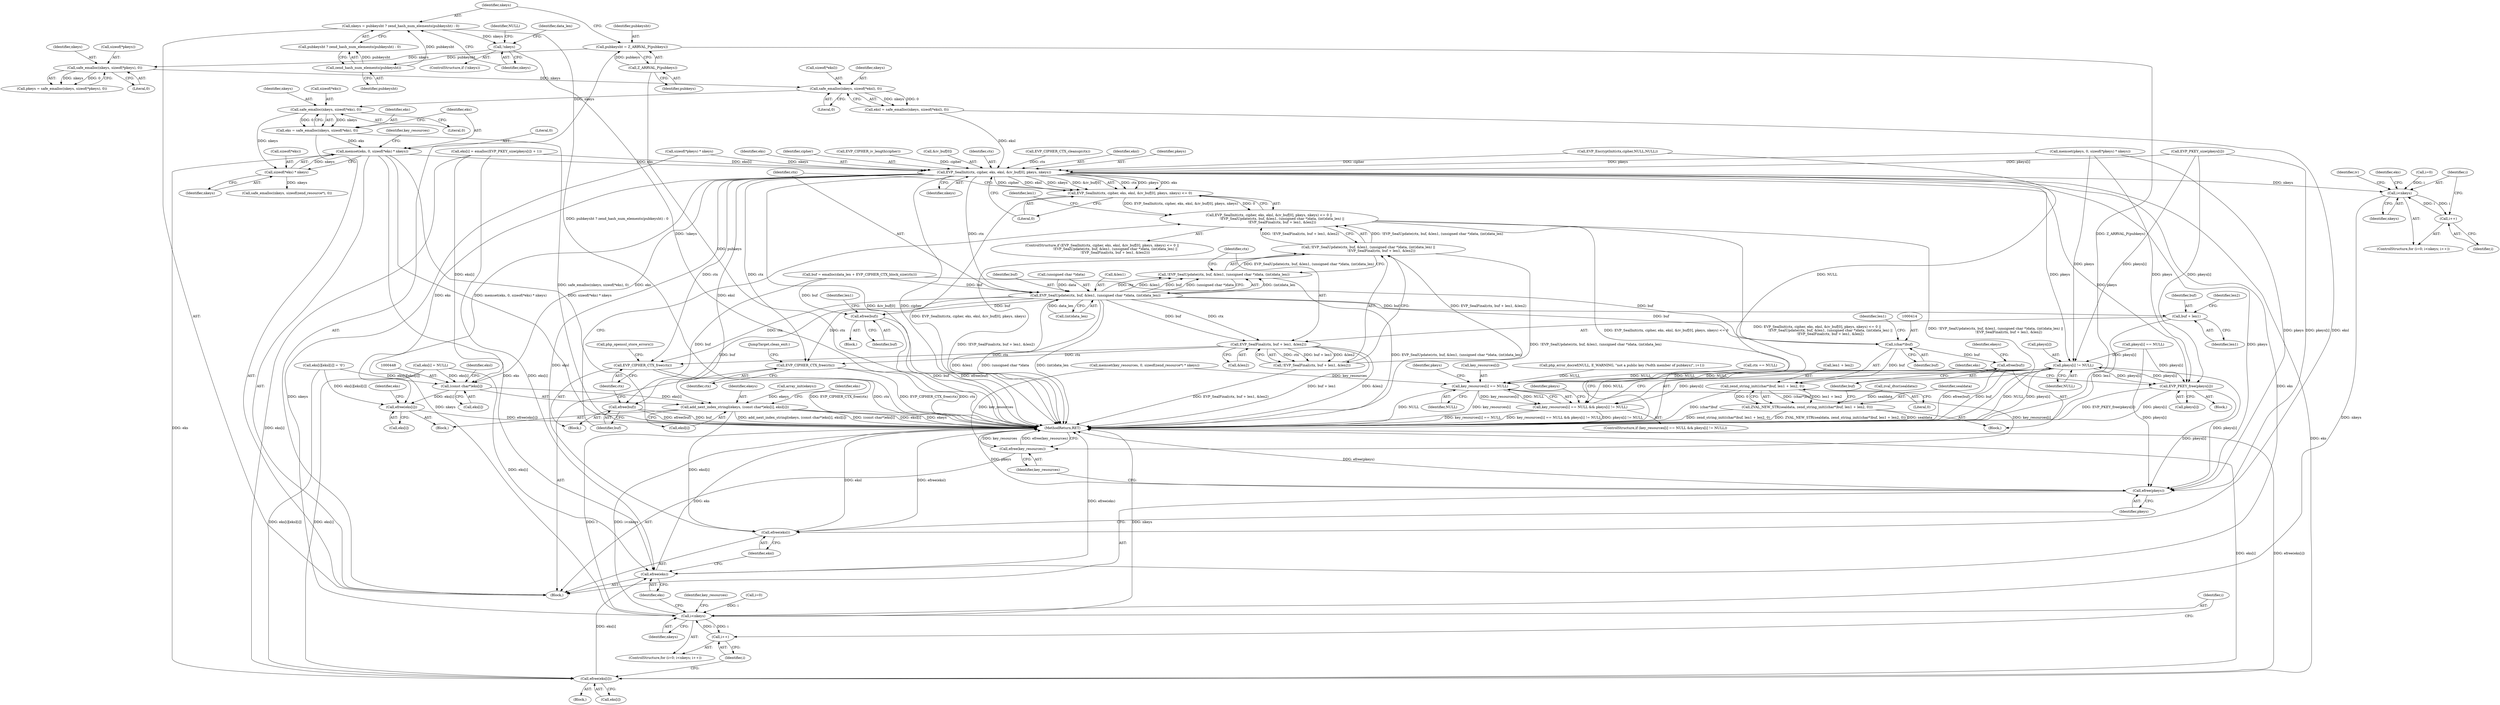digraph "0_php_91826a311dd37f4c4e5d605fa7af331e80ddd4c3@API" {
"1000250" [label="(Call,memset(eks, 0, sizeof(*eks) * nkeys))"];
"1000242" [label="(Call,eks = safe_emalloc(nkeys, sizeof(*eks), 0))"];
"1000244" [label="(Call,safe_emalloc(nkeys, sizeof(*eks), 0))"];
"1000236" [label="(Call,safe_emalloc(nkeys, sizeof(*eksl), 0))"];
"1000228" [label="(Call,safe_emalloc(nkeys, sizeof(*pkeys), 0))"];
"1000177" [label="(Call,!nkeys)"];
"1000169" [label="(Call,nkeys = pubkeysht ? zend_hash_num_elements(pubkeysht) : 0)"];
"1000173" [label="(Call,zend_hash_num_elements(pubkeysht))"];
"1000165" [label="(Call,pubkeysht = Z_ARRVAL_P(pubkeys))"];
"1000167" [label="(Call,Z_ARRVAL_P(pubkeys))"];
"1000253" [label="(Call,sizeof(*eks) * nkeys)"];
"1000360" [label="(Call,EVP_SealInit(ctx, cipher, eks, eksl, &iv_buf[0], pkeys, nkeys))"];
"1000359" [label="(Call,EVP_SealInit(ctx, cipher, eks, eksl, &iv_buf[0], pkeys, nkeys) <= 0)"];
"1000358" [label="(Call,EVP_SealInit(ctx, cipher, eks, eksl, &iv_buf[0], pkeys, nkeys) <= 0 ||\n                        !EVP_SealUpdate(ctx, buf, &len1, (unsigned char *)data, (int)data_len) ||\n                        !EVP_SealFinal(ctx, buf + len1, &len2))"];
"1000374" [label="(Call,EVP_SealUpdate(ctx, buf, &len1, (unsigned char *)data, (int)data_len))"];
"1000373" [label="(Call,!EVP_SealUpdate(ctx, buf, &len1, (unsigned char *)data, (int)data_len))"];
"1000372" [label="(Call,!EVP_SealUpdate(ctx, buf, &len1, (unsigned char *)data, (int)data_len) ||\n                        !EVP_SealFinal(ctx, buf + len1, &len2))"];
"1000386" [label="(Call,EVP_SealFinal(ctx, buf + len1, &len2))"];
"1000385" [label="(Call,!EVP_SealFinal(ctx, buf + len1, &len2))"];
"1000396" [label="(Call,EVP_CIPHER_CTX_free(ctx))"];
"1000490" [label="(Call,EVP_CIPHER_CTX_free(ctx))"];
"1000388" [label="(Call,buf + len1)"];
"1000394" [label="(Call,efree(buf))"];
"1000413" [label="(Call,(char*)buf)"];
"1000412" [label="(Call,zend_string_init((char*)buf, len1 + len2, 0))"];
"1000410" [label="(Call,ZVAL_NEW_STR(sealdata, zend_string_init((char*)buf, len1 + len2, 0)))"];
"1000420" [label="(Call,efree(buf))"];
"1000484" [label="(Call,efree(buf))"];
"1000430" [label="(Call,i<nkeys)"];
"1000433" [label="(Call,i++)"];
"1000497" [label="(Call,i<nkeys)"];
"1000500" [label="(Call,i++)"];
"1000447" [label="(Call,(const char*)eks[i])"];
"1000445" [label="(Call,add_next_index_stringl(ekeys, (const char*)eks[i], eksl[i]))"];
"1000531" [label="(Call,efree(eksl))"];
"1000455" [label="(Call,efree(eks[i]))"];
"1000510" [label="(Call,pkeys[i] != NULL)"];
"1000505" [label="(Call,key_resources[i] == NULL)"];
"1000504" [label="(Call,key_resources[i] == NULL && pkeys[i] != NULL)"];
"1000535" [label="(Call,efree(key_resources))"];
"1000516" [label="(Call,EVP_PKEY_free(pkeys[i]))"];
"1000533" [label="(Call,efree(pkeys))"];
"1000525" [label="(Call,efree(eks[i]))"];
"1000529" [label="(Call,efree(eks))"];
"1000246" [label="(Call,sizeof(*eks))"];
"1000465" [label="(Identifier,iv)"];
"1000524" [label="(Block,)"];
"1000412" [label="(Call,zend_string_init((char*)buf, len1 + len2, 0))"];
"1000517" [label="(Call,pkeys[i])"];
"1000415" [label="(Identifier,buf)"];
"1000257" [label="(Identifier,nkeys)"];
"1000439" [label="(Identifier,eks)"];
"1000358" [label="(Call,EVP_SealInit(ctx, cipher, eks, eksl, &iv_buf[0], pkeys, nkeys) <= 0 ||\n                        !EVP_SealUpdate(ctx, buf, &len1, (unsigned char *)data, (int)data_len) ||\n                        !EVP_SealFinal(ctx, buf + len1, &len2))"];
"1000252" [label="(Literal,0)"];
"1000369" [label="(Identifier,pkeys)"];
"1000375" [label="(Identifier,ctx)"];
"1000417" [label="(Identifier,len1)"];
"1000243" [label="(Identifier,eks)"];
"1000509" [label="(Identifier,NULL)"];
"1000389" [label="(Identifier,buf)"];
"1000492" [label="(JumpTarget,clean_exit:)"];
"1000360" [label="(Call,EVP_SealInit(ctx, cipher, eks, eksl, &iv_buf[0], pkeys, nkeys))"];
"1000363" [label="(Identifier,eks)"];
"1000392" [label="(Identifier,len2)"];
"1000498" [label="(Identifier,i)"];
"1000504" [label="(Call,key_resources[i] == NULL && pkeys[i] != NULL)"];
"1000245" [label="(Identifier,nkeys)"];
"1000534" [label="(Identifier,pkeys)"];
"1000455" [label="(Call,efree(eks[i]))"];
"1000511" [label="(Call,pkeys[i])"];
"1000170" [label="(Identifier,nkeys)"];
"1000397" [label="(Identifier,ctx)"];
"1000390" [label="(Identifier,len1)"];
"1000501" [label="(Identifier,i)"];
"1000461" [label="(Identifier,eks)"];
"1000529" [label="(Call,efree(eks))"];
"1000446" [label="(Identifier,ekeys)"];
"1000377" [label="(Call,&len1)"];
"1000483" [label="(Block,)"];
"1000493" [label="(ControlStructure,for (i=0; i<nkeys; i++))"];
"1000503" [label="(ControlStructure,if (key_resources[i] == NULL && pkeys[i] != NULL))"];
"1000176" [label="(ControlStructure,if (!nkeys))"];
"1000167" [label="(Call,Z_ARRVAL_P(pubkeys))"];
"1000535" [label="(Call,efree(key_resources))"];
"1000485" [label="(Identifier,buf)"];
"1000396" [label="(Call,EVP_CIPHER_CTX_free(ctx))"];
"1000424" [label="(Call,array_init(ekeys))"];
"1000506" [label="(Call,key_resources[i])"];
"1000404" [label="(Identifier,len1)"];
"1000373" [label="(Call,!EVP_SealUpdate(ctx, buf, &len1, (unsigned char *)data, (int)data_len))"];
"1000359" [label="(Call,EVP_SealInit(ctx, cipher, eks, eksl, &iv_buf[0], pkeys, nkeys) <= 0)"];
"1000382" [label="(Call,(int)data_len)"];
"1000362" [label="(Identifier,cipher)"];
"1000484" [label="(Call,efree(buf))"];
"1000532" [label="(Identifier,eksl)"];
"1000260" [label="(Call,safe_emalloc(nkeys, sizeof(zend_resource*), 0))"];
"1000395" [label="(Identifier,buf)"];
"1000244" [label="(Call,safe_emalloc(nkeys, sizeof(*eks), 0))"];
"1000530" [label="(Identifier,eks)"];
"1000305" [label="(Call,php_error_docref(NULL, E_WARNING, \"not a public key (%dth member of pubkeys)\", i+1))"];
"1000251" [label="(Identifier,eks)"];
"1000237" [label="(Identifier,nkeys)"];
"1000499" [label="(Identifier,nkeys)"];
"1000166" [label="(Identifier,pubkeysht)"];
"1000447" [label="(Call,(const char*)eks[i])"];
"1000522" [label="(Identifier,eks)"];
"1000387" [label="(Identifier,ctx)"];
"1000488" [label="(Identifier,len1)"];
"1000230" [label="(Call,sizeof(*pkeys))"];
"1000177" [label="(Call,!nkeys)"];
"1000537" [label="(MethodReturn,RET)"];
"1000434" [label="(Identifier,i)"];
"1000433" [label="(Call,i++)"];
"1000388" [label="(Call,buf + len1)"];
"1000249" [label="(Literal,0)"];
"1000453" [label="(Identifier,eksl)"];
"1000435" [label="(Block,)"];
"1000371" [label="(Literal,0)"];
"1000320" [label="(Call,EVP_PKEY_size(pkeys[i]))"];
"1000181" [label="(Identifier,NULL)"];
"1000299" [label="(Call,pkeys[i] == NULL)"];
"1000432" [label="(Identifier,nkeys)"];
"1000497" [label="(Call,i<nkeys)"];
"1000226" [label="(Call,pkeys = safe_emalloc(nkeys, sizeof(*pkeys), 0))"];
"1000490" [label="(Call,EVP_CIPHER_CTX_free(ctx))"];
"1000236" [label="(Call,safe_emalloc(nkeys, sizeof(*eksl), 0))"];
"1000385" [label="(Call,!EVP_SealFinal(ctx, buf + len1, &len2))"];
"1000391" [label="(Call,&len2)"];
"1000421" [label="(Identifier,buf)"];
"1000510" [label="(Call,pkeys[i] != NULL)"];
"1000423" [label="(Identifier,ekeys)"];
"1000408" [label="(Call,zval_dtor(sealdata))"];
"1000507" [label="(Identifier,key_resources)"];
"1000174" [label="(Identifier,pubkeysht)"];
"1000372" [label="(Call,!EVP_SealUpdate(ctx, buf, &len1, (unsigned char *)data, (int)data_len) ||\n                        !EVP_SealFinal(ctx, buf + len1, &len2))"];
"1000173" [label="(Call,zend_hash_num_elements(pubkeysht))"];
"1000386" [label="(Call,EVP_SealFinal(ctx, buf + len1, &len2))"];
"1000105" [label="(Block,)"];
"1000505" [label="(Call,key_resources[i] == NULL)"];
"1000427" [label="(Call,i=0)"];
"1000374" [label="(Call,EVP_SealUpdate(ctx, buf, &len1, (unsigned char *)data, (int)data_len))"];
"1000459" [label="(Call,eks[i] = NULL)"];
"1000250" [label="(Call,memset(eks, 0, sizeof(*eks) * nkeys))"];
"1000229" [label="(Identifier,nkeys)"];
"1000410" [label="(Call,ZVAL_NEW_STR(sealdata, zend_string_init((char*)buf, len1 + len2, 0)))"];
"1000398" [label="(Call,php_openssl_store_errors())"];
"1000165" [label="(Call,pubkeysht = Z_ARRVAL_P(pubkeys))"];
"1000357" [label="(ControlStructure,if (EVP_SealInit(ctx, cipher, eks, eksl, &iv_buf[0], pkeys, nkeys) <= 0 ||\n                        !EVP_SealUpdate(ctx, buf, &len1, (unsigned char *)data, (int)data_len) ||\n                        !EVP_SealFinal(ctx, buf + len1, &len2)))"];
"1000456" [label="(Call,eks[i])"];
"1000254" [label="(Call,sizeof(*eks))"];
"1000234" [label="(Call,eksl = safe_emalloc(nkeys, sizeof(*eksl), 0))"];
"1000533" [label="(Call,efree(pkeys))"];
"1000431" [label="(Identifier,i)"];
"1000333" [label="(Call,ctx == NULL)"];
"1000394" [label="(Call,efree(buf))"];
"1000211" [label="(Call,EVP_CIPHER_iv_length(cipher))"];
"1000426" [label="(ControlStructure,for (i=0; i<nkeys; i++))"];
"1000514" [label="(Identifier,NULL)"];
"1000259" [label="(Identifier,key_resources)"];
"1000238" [label="(Call,sizeof(*eksl))"];
"1000419" [label="(Literal,0)"];
"1000376" [label="(Identifier,buf)"];
"1000430" [label="(Call,i<nkeys)"];
"1000365" [label="(Call,&iv_buf[0])"];
"1000494" [label="(Call,i=0)"];
"1000275" [label="(Call,sizeof(*pkeys) * nkeys)"];
"1000169" [label="(Call,nkeys = pubkeysht ? zend_hash_num_elements(pubkeysht) : 0)"];
"1000526" [label="(Call,eks[i])"];
"1000186" [label="(Identifier,data_len)"];
"1000515" [label="(Block,)"];
"1000178" [label="(Identifier,nkeys)"];
"1000348" [label="(Call,buf = emalloc(data_len + EVP_CIPHER_CTX_block_size(ctx)))"];
"1000457" [label="(Identifier,eks)"];
"1000449" [label="(Call,eks[i])"];
"1000233" [label="(Literal,0)"];
"1000361" [label="(Identifier,ctx)"];
"1000355" [label="(Call,EVP_CIPHER_CTX_cleanup(ctx))"];
"1000536" [label="(Identifier,key_resources)"];
"1000512" [label="(Identifier,pkeys)"];
"1000314" [label="(Call,eks[i] = emalloc(EVP_PKEY_size(pkeys[i]) + 1))"];
"1000411" [label="(Identifier,sealdata)"];
"1000416" [label="(Call,len1 + len2)"];
"1000379" [label="(Call,(unsigned char *)data)"];
"1000491" [label="(Identifier,ctx)"];
"1000242" [label="(Call,eks = safe_emalloc(nkeys, sizeof(*eks), 0))"];
"1000531" [label="(Call,efree(eksl))"];
"1000265" [label="(Call,memset(key_resources, 0, sizeof(zend_resource*) * nkeys))"];
"1000241" [label="(Literal,0)"];
"1000337" [label="(Call,EVP_EncryptInit(ctx,cipher,NULL,NULL))"];
"1000228" [label="(Call,safe_emalloc(nkeys, sizeof(*pkeys), 0))"];
"1000364" [label="(Identifier,eksl)"];
"1000407" [label="(Block,)"];
"1000253" [label="(Call,sizeof(*eks) * nkeys)"];
"1000413" [label="(Call,(char*)buf)"];
"1000500" [label="(Call,i++)"];
"1000168" [label="(Identifier,pubkeys)"];
"1000525" [label="(Call,efree(eks[i]))"];
"1000516" [label="(Call,EVP_PKEY_free(pkeys[i]))"];
"1000518" [label="(Identifier,pkeys)"];
"1000272" [label="(Call,memset(pkeys, 0, sizeof(*pkeys) * nkeys))"];
"1000445" [label="(Call,add_next_index_stringl(ekeys, (const char*)eks[i], eksl[i]))"];
"1000393" [label="(Block,)"];
"1000452" [label="(Call,eksl[i])"];
"1000420" [label="(Call,efree(buf))"];
"1000171" [label="(Call,pubkeysht ? zend_hash_num_elements(pubkeysht) : 0)"];
"1000436" [label="(Call,eks[i][eksl[i]] = '\0')"];
"1000370" [label="(Identifier,nkeys)"];
"1000250" -> "1000105"  [label="AST: "];
"1000250" -> "1000253"  [label="CFG: "];
"1000251" -> "1000250"  [label="AST: "];
"1000252" -> "1000250"  [label="AST: "];
"1000253" -> "1000250"  [label="AST: "];
"1000259" -> "1000250"  [label="CFG: "];
"1000250" -> "1000537"  [label="DDG: sizeof(*eks) * nkeys"];
"1000250" -> "1000537"  [label="DDG: memset(eks, 0, sizeof(*eks) * nkeys)"];
"1000242" -> "1000250"  [label="DDG: eks"];
"1000253" -> "1000250"  [label="DDG: nkeys"];
"1000250" -> "1000360"  [label="DDG: eks"];
"1000250" -> "1000525"  [label="DDG: eks"];
"1000250" -> "1000529"  [label="DDG: eks"];
"1000242" -> "1000105"  [label="AST: "];
"1000242" -> "1000244"  [label="CFG: "];
"1000243" -> "1000242"  [label="AST: "];
"1000244" -> "1000242"  [label="AST: "];
"1000251" -> "1000242"  [label="CFG: "];
"1000242" -> "1000537"  [label="DDG: safe_emalloc(nkeys, sizeof(*eks), 0)"];
"1000244" -> "1000242"  [label="DDG: nkeys"];
"1000244" -> "1000242"  [label="DDG: 0"];
"1000244" -> "1000249"  [label="CFG: "];
"1000245" -> "1000244"  [label="AST: "];
"1000246" -> "1000244"  [label="AST: "];
"1000249" -> "1000244"  [label="AST: "];
"1000236" -> "1000244"  [label="DDG: nkeys"];
"1000244" -> "1000253"  [label="DDG: nkeys"];
"1000236" -> "1000234"  [label="AST: "];
"1000236" -> "1000241"  [label="CFG: "];
"1000237" -> "1000236"  [label="AST: "];
"1000238" -> "1000236"  [label="AST: "];
"1000241" -> "1000236"  [label="AST: "];
"1000234" -> "1000236"  [label="CFG: "];
"1000236" -> "1000234"  [label="DDG: nkeys"];
"1000236" -> "1000234"  [label="DDG: 0"];
"1000228" -> "1000236"  [label="DDG: nkeys"];
"1000228" -> "1000226"  [label="AST: "];
"1000228" -> "1000233"  [label="CFG: "];
"1000229" -> "1000228"  [label="AST: "];
"1000230" -> "1000228"  [label="AST: "];
"1000233" -> "1000228"  [label="AST: "];
"1000226" -> "1000228"  [label="CFG: "];
"1000228" -> "1000226"  [label="DDG: nkeys"];
"1000228" -> "1000226"  [label="DDG: 0"];
"1000177" -> "1000228"  [label="DDG: nkeys"];
"1000177" -> "1000176"  [label="AST: "];
"1000177" -> "1000178"  [label="CFG: "];
"1000178" -> "1000177"  [label="AST: "];
"1000181" -> "1000177"  [label="CFG: "];
"1000186" -> "1000177"  [label="CFG: "];
"1000177" -> "1000537"  [label="DDG: !nkeys"];
"1000169" -> "1000177"  [label="DDG: nkeys"];
"1000169" -> "1000105"  [label="AST: "];
"1000169" -> "1000171"  [label="CFG: "];
"1000170" -> "1000169"  [label="AST: "];
"1000171" -> "1000169"  [label="AST: "];
"1000178" -> "1000169"  [label="CFG: "];
"1000169" -> "1000537"  [label="DDG: pubkeysht ? zend_hash_num_elements(pubkeysht) : 0"];
"1000173" -> "1000169"  [label="DDG: pubkeysht"];
"1000173" -> "1000171"  [label="AST: "];
"1000173" -> "1000174"  [label="CFG: "];
"1000174" -> "1000173"  [label="AST: "];
"1000171" -> "1000173"  [label="CFG: "];
"1000173" -> "1000171"  [label="DDG: pubkeysht"];
"1000165" -> "1000173"  [label="DDG: pubkeysht"];
"1000165" -> "1000105"  [label="AST: "];
"1000165" -> "1000167"  [label="CFG: "];
"1000166" -> "1000165"  [label="AST: "];
"1000167" -> "1000165"  [label="AST: "];
"1000170" -> "1000165"  [label="CFG: "];
"1000165" -> "1000537"  [label="DDG: Z_ARRVAL_P(pubkeys)"];
"1000167" -> "1000165"  [label="DDG: pubkeys"];
"1000167" -> "1000168"  [label="CFG: "];
"1000168" -> "1000167"  [label="AST: "];
"1000167" -> "1000537"  [label="DDG: pubkeys"];
"1000253" -> "1000257"  [label="CFG: "];
"1000254" -> "1000253"  [label="AST: "];
"1000257" -> "1000253"  [label="AST: "];
"1000253" -> "1000260"  [label="DDG: nkeys"];
"1000360" -> "1000359"  [label="AST: "];
"1000360" -> "1000370"  [label="CFG: "];
"1000361" -> "1000360"  [label="AST: "];
"1000362" -> "1000360"  [label="AST: "];
"1000363" -> "1000360"  [label="AST: "];
"1000364" -> "1000360"  [label="AST: "];
"1000365" -> "1000360"  [label="AST: "];
"1000369" -> "1000360"  [label="AST: "];
"1000370" -> "1000360"  [label="AST: "];
"1000371" -> "1000360"  [label="CFG: "];
"1000360" -> "1000537"  [label="DDG: &iv_buf[0]"];
"1000360" -> "1000537"  [label="DDG: cipher"];
"1000360" -> "1000359"  [label="DDG: ctx"];
"1000360" -> "1000359"  [label="DDG: pkeys"];
"1000360" -> "1000359"  [label="DDG: eks"];
"1000360" -> "1000359"  [label="DDG: cipher"];
"1000360" -> "1000359"  [label="DDG: eksl"];
"1000360" -> "1000359"  [label="DDG: nkeys"];
"1000360" -> "1000359"  [label="DDG: &iv_buf[0]"];
"1000355" -> "1000360"  [label="DDG: ctx"];
"1000337" -> "1000360"  [label="DDG: cipher"];
"1000211" -> "1000360"  [label="DDG: cipher"];
"1000314" -> "1000360"  [label="DDG: eks[i]"];
"1000234" -> "1000360"  [label="DDG: eksl"];
"1000272" -> "1000360"  [label="DDG: pkeys"];
"1000320" -> "1000360"  [label="DDG: pkeys[i]"];
"1000275" -> "1000360"  [label="DDG: nkeys"];
"1000360" -> "1000374"  [label="DDG: ctx"];
"1000360" -> "1000396"  [label="DDG: ctx"];
"1000360" -> "1000430"  [label="DDG: nkeys"];
"1000360" -> "1000447"  [label="DDG: eks"];
"1000360" -> "1000445"  [label="DDG: eksl"];
"1000360" -> "1000455"  [label="DDG: eks"];
"1000360" -> "1000490"  [label="DDG: ctx"];
"1000360" -> "1000497"  [label="DDG: nkeys"];
"1000360" -> "1000510"  [label="DDG: pkeys"];
"1000360" -> "1000516"  [label="DDG: pkeys"];
"1000360" -> "1000525"  [label="DDG: eks"];
"1000360" -> "1000529"  [label="DDG: eks"];
"1000360" -> "1000531"  [label="DDG: eksl"];
"1000360" -> "1000533"  [label="DDG: pkeys"];
"1000359" -> "1000358"  [label="AST: "];
"1000359" -> "1000371"  [label="CFG: "];
"1000371" -> "1000359"  [label="AST: "];
"1000375" -> "1000359"  [label="CFG: "];
"1000358" -> "1000359"  [label="CFG: "];
"1000359" -> "1000537"  [label="DDG: EVP_SealInit(ctx, cipher, eks, eksl, &iv_buf[0], pkeys, nkeys)"];
"1000359" -> "1000358"  [label="DDG: EVP_SealInit(ctx, cipher, eks, eksl, &iv_buf[0], pkeys, nkeys)"];
"1000359" -> "1000358"  [label="DDG: 0"];
"1000358" -> "1000357"  [label="AST: "];
"1000358" -> "1000372"  [label="CFG: "];
"1000372" -> "1000358"  [label="AST: "];
"1000395" -> "1000358"  [label="CFG: "];
"1000404" -> "1000358"  [label="CFG: "];
"1000358" -> "1000537"  [label="DDG: EVP_SealInit(ctx, cipher, eks, eksl, &iv_buf[0], pkeys, nkeys) <= 0 ||\n                        !EVP_SealUpdate(ctx, buf, &len1, (unsigned char *)data, (int)data_len) ||\n                        !EVP_SealFinal(ctx, buf + len1, &len2)"];
"1000358" -> "1000537"  [label="DDG: !EVP_SealUpdate(ctx, buf, &len1, (unsigned char *)data, (int)data_len) ||\n                        !EVP_SealFinal(ctx, buf + len1, &len2)"];
"1000358" -> "1000537"  [label="DDG: EVP_SealInit(ctx, cipher, eks, eksl, &iv_buf[0], pkeys, nkeys) <= 0"];
"1000372" -> "1000358"  [label="DDG: !EVP_SealUpdate(ctx, buf, &len1, (unsigned char *)data, (int)data_len)"];
"1000372" -> "1000358"  [label="DDG: !EVP_SealFinal(ctx, buf + len1, &len2)"];
"1000374" -> "1000373"  [label="AST: "];
"1000374" -> "1000382"  [label="CFG: "];
"1000375" -> "1000374"  [label="AST: "];
"1000376" -> "1000374"  [label="AST: "];
"1000377" -> "1000374"  [label="AST: "];
"1000379" -> "1000374"  [label="AST: "];
"1000382" -> "1000374"  [label="AST: "];
"1000373" -> "1000374"  [label="CFG: "];
"1000374" -> "1000537"  [label="DDG: &len1"];
"1000374" -> "1000537"  [label="DDG: (unsigned char *)data"];
"1000374" -> "1000537"  [label="DDG: (int)data_len"];
"1000374" -> "1000373"  [label="DDG: (int)data_len"];
"1000374" -> "1000373"  [label="DDG: ctx"];
"1000374" -> "1000373"  [label="DDG: &len1"];
"1000374" -> "1000373"  [label="DDG: buf"];
"1000374" -> "1000373"  [label="DDG: (unsigned char *)data"];
"1000348" -> "1000374"  [label="DDG: buf"];
"1000379" -> "1000374"  [label="DDG: data"];
"1000382" -> "1000374"  [label="DDG: data_len"];
"1000374" -> "1000386"  [label="DDG: ctx"];
"1000374" -> "1000386"  [label="DDG: buf"];
"1000374" -> "1000388"  [label="DDG: buf"];
"1000374" -> "1000394"  [label="DDG: buf"];
"1000374" -> "1000396"  [label="DDG: ctx"];
"1000374" -> "1000413"  [label="DDG: buf"];
"1000374" -> "1000484"  [label="DDG: buf"];
"1000374" -> "1000490"  [label="DDG: ctx"];
"1000373" -> "1000372"  [label="AST: "];
"1000387" -> "1000373"  [label="CFG: "];
"1000372" -> "1000373"  [label="CFG: "];
"1000373" -> "1000537"  [label="DDG: EVP_SealUpdate(ctx, buf, &len1, (unsigned char *)data, (int)data_len)"];
"1000373" -> "1000372"  [label="DDG: EVP_SealUpdate(ctx, buf, &len1, (unsigned char *)data, (int)data_len)"];
"1000372" -> "1000385"  [label="CFG: "];
"1000385" -> "1000372"  [label="AST: "];
"1000372" -> "1000537"  [label="DDG: !EVP_SealUpdate(ctx, buf, &len1, (unsigned char *)data, (int)data_len)"];
"1000372" -> "1000537"  [label="DDG: !EVP_SealFinal(ctx, buf + len1, &len2)"];
"1000385" -> "1000372"  [label="DDG: EVP_SealFinal(ctx, buf + len1, &len2)"];
"1000386" -> "1000385"  [label="AST: "];
"1000386" -> "1000391"  [label="CFG: "];
"1000387" -> "1000386"  [label="AST: "];
"1000388" -> "1000386"  [label="AST: "];
"1000391" -> "1000386"  [label="AST: "];
"1000385" -> "1000386"  [label="CFG: "];
"1000386" -> "1000537"  [label="DDG: buf + len1"];
"1000386" -> "1000537"  [label="DDG: &len2"];
"1000386" -> "1000385"  [label="DDG: ctx"];
"1000386" -> "1000385"  [label="DDG: buf + len1"];
"1000386" -> "1000385"  [label="DDG: &len2"];
"1000386" -> "1000396"  [label="DDG: ctx"];
"1000386" -> "1000490"  [label="DDG: ctx"];
"1000385" -> "1000537"  [label="DDG: EVP_SealFinal(ctx, buf + len1, &len2)"];
"1000396" -> "1000393"  [label="AST: "];
"1000396" -> "1000397"  [label="CFG: "];
"1000397" -> "1000396"  [label="AST: "];
"1000398" -> "1000396"  [label="CFG: "];
"1000396" -> "1000537"  [label="DDG: EVP_CIPHER_CTX_free(ctx)"];
"1000396" -> "1000537"  [label="DDG: ctx"];
"1000490" -> "1000105"  [label="AST: "];
"1000490" -> "1000491"  [label="CFG: "];
"1000491" -> "1000490"  [label="AST: "];
"1000492" -> "1000490"  [label="CFG: "];
"1000490" -> "1000537"  [label="DDG: ctx"];
"1000490" -> "1000537"  [label="DDG: EVP_CIPHER_CTX_free(ctx)"];
"1000388" -> "1000390"  [label="CFG: "];
"1000389" -> "1000388"  [label="AST: "];
"1000390" -> "1000388"  [label="AST: "];
"1000392" -> "1000388"  [label="CFG: "];
"1000388" -> "1000537"  [label="DDG: len1"];
"1000394" -> "1000393"  [label="AST: "];
"1000394" -> "1000395"  [label="CFG: "];
"1000395" -> "1000394"  [label="AST: "];
"1000397" -> "1000394"  [label="CFG: "];
"1000394" -> "1000537"  [label="DDG: efree(buf)"];
"1000394" -> "1000537"  [label="DDG: buf"];
"1000348" -> "1000394"  [label="DDG: buf"];
"1000413" -> "1000412"  [label="AST: "];
"1000413" -> "1000415"  [label="CFG: "];
"1000414" -> "1000413"  [label="AST: "];
"1000415" -> "1000413"  [label="AST: "];
"1000417" -> "1000413"  [label="CFG: "];
"1000413" -> "1000412"  [label="DDG: buf"];
"1000348" -> "1000413"  [label="DDG: buf"];
"1000413" -> "1000420"  [label="DDG: buf"];
"1000412" -> "1000410"  [label="AST: "];
"1000412" -> "1000419"  [label="CFG: "];
"1000416" -> "1000412"  [label="AST: "];
"1000419" -> "1000412"  [label="AST: "];
"1000410" -> "1000412"  [label="CFG: "];
"1000412" -> "1000537"  [label="DDG: (char*)buf"];
"1000412" -> "1000410"  [label="DDG: (char*)buf"];
"1000412" -> "1000410"  [label="DDG: len1 + len2"];
"1000412" -> "1000410"  [label="DDG: 0"];
"1000410" -> "1000407"  [label="AST: "];
"1000411" -> "1000410"  [label="AST: "];
"1000421" -> "1000410"  [label="CFG: "];
"1000410" -> "1000537"  [label="DDG: sealdata"];
"1000410" -> "1000537"  [label="DDG: zend_string_init((char*)buf, len1 + len2, 0)"];
"1000410" -> "1000537"  [label="DDG: ZVAL_NEW_STR(sealdata, zend_string_init((char*)buf, len1 + len2, 0))"];
"1000408" -> "1000410"  [label="DDG: sealdata"];
"1000420" -> "1000407"  [label="AST: "];
"1000420" -> "1000421"  [label="CFG: "];
"1000421" -> "1000420"  [label="AST: "];
"1000423" -> "1000420"  [label="CFG: "];
"1000420" -> "1000537"  [label="DDG: efree(buf)"];
"1000420" -> "1000537"  [label="DDG: buf"];
"1000484" -> "1000483"  [label="AST: "];
"1000484" -> "1000485"  [label="CFG: "];
"1000485" -> "1000484"  [label="AST: "];
"1000488" -> "1000484"  [label="CFG: "];
"1000484" -> "1000537"  [label="DDG: buf"];
"1000484" -> "1000537"  [label="DDG: efree(buf)"];
"1000348" -> "1000484"  [label="DDG: buf"];
"1000430" -> "1000426"  [label="AST: "];
"1000430" -> "1000432"  [label="CFG: "];
"1000431" -> "1000430"  [label="AST: "];
"1000432" -> "1000430"  [label="AST: "];
"1000439" -> "1000430"  [label="CFG: "];
"1000465" -> "1000430"  [label="CFG: "];
"1000427" -> "1000430"  [label="DDG: i"];
"1000433" -> "1000430"  [label="DDG: i"];
"1000430" -> "1000433"  [label="DDG: i"];
"1000430" -> "1000497"  [label="DDG: nkeys"];
"1000433" -> "1000426"  [label="AST: "];
"1000433" -> "1000434"  [label="CFG: "];
"1000434" -> "1000433"  [label="AST: "];
"1000431" -> "1000433"  [label="CFG: "];
"1000497" -> "1000493"  [label="AST: "];
"1000497" -> "1000499"  [label="CFG: "];
"1000498" -> "1000497"  [label="AST: "];
"1000499" -> "1000497"  [label="AST: "];
"1000507" -> "1000497"  [label="CFG: "];
"1000530" -> "1000497"  [label="CFG: "];
"1000497" -> "1000537"  [label="DDG: i"];
"1000497" -> "1000537"  [label="DDG: i<nkeys"];
"1000497" -> "1000537"  [label="DDG: nkeys"];
"1000494" -> "1000497"  [label="DDG: i"];
"1000500" -> "1000497"  [label="DDG: i"];
"1000275" -> "1000497"  [label="DDG: nkeys"];
"1000497" -> "1000500"  [label="DDG: i"];
"1000500" -> "1000493"  [label="AST: "];
"1000500" -> "1000501"  [label="CFG: "];
"1000501" -> "1000500"  [label="AST: "];
"1000498" -> "1000500"  [label="CFG: "];
"1000447" -> "1000445"  [label="AST: "];
"1000447" -> "1000449"  [label="CFG: "];
"1000448" -> "1000447"  [label="AST: "];
"1000449" -> "1000447"  [label="AST: "];
"1000453" -> "1000447"  [label="CFG: "];
"1000447" -> "1000445"  [label="DDG: eks[i]"];
"1000459" -> "1000447"  [label="DDG: eks[i]"];
"1000314" -> "1000447"  [label="DDG: eks[i]"];
"1000436" -> "1000447"  [label="DDG: eks[i][eksl[i]]"];
"1000447" -> "1000455"  [label="DDG: eks[i]"];
"1000445" -> "1000435"  [label="AST: "];
"1000445" -> "1000452"  [label="CFG: "];
"1000446" -> "1000445"  [label="AST: "];
"1000452" -> "1000445"  [label="AST: "];
"1000457" -> "1000445"  [label="CFG: "];
"1000445" -> "1000537"  [label="DDG: (const char*)eks[i]"];
"1000445" -> "1000537"  [label="DDG: eksl[i]"];
"1000445" -> "1000537"  [label="DDG: ekeys"];
"1000445" -> "1000537"  [label="DDG: add_next_index_stringl(ekeys, (const char*)eks[i], eksl[i])"];
"1000424" -> "1000445"  [label="DDG: ekeys"];
"1000445" -> "1000531"  [label="DDG: eksl[i]"];
"1000531" -> "1000105"  [label="AST: "];
"1000531" -> "1000532"  [label="CFG: "];
"1000532" -> "1000531"  [label="AST: "];
"1000534" -> "1000531"  [label="CFG: "];
"1000531" -> "1000537"  [label="DDG: efree(eksl)"];
"1000531" -> "1000537"  [label="DDG: eksl"];
"1000234" -> "1000531"  [label="DDG: eksl"];
"1000455" -> "1000435"  [label="AST: "];
"1000455" -> "1000456"  [label="CFG: "];
"1000456" -> "1000455"  [label="AST: "];
"1000461" -> "1000455"  [label="CFG: "];
"1000455" -> "1000537"  [label="DDG: efree(eks[i])"];
"1000436" -> "1000455"  [label="DDG: eks[i][eksl[i]]"];
"1000510" -> "1000504"  [label="AST: "];
"1000510" -> "1000514"  [label="CFG: "];
"1000511" -> "1000510"  [label="AST: "];
"1000514" -> "1000510"  [label="AST: "];
"1000504" -> "1000510"  [label="CFG: "];
"1000510" -> "1000537"  [label="DDG: NULL"];
"1000510" -> "1000537"  [label="DDG: pkeys[i]"];
"1000510" -> "1000505"  [label="DDG: NULL"];
"1000510" -> "1000504"  [label="DDG: pkeys[i]"];
"1000510" -> "1000504"  [label="DDG: NULL"];
"1000299" -> "1000510"  [label="DDG: pkeys[i]"];
"1000272" -> "1000510"  [label="DDG: pkeys"];
"1000320" -> "1000510"  [label="DDG: pkeys[i]"];
"1000516" -> "1000510"  [label="DDG: pkeys[i]"];
"1000505" -> "1000510"  [label="DDG: NULL"];
"1000510" -> "1000516"  [label="DDG: pkeys[i]"];
"1000510" -> "1000533"  [label="DDG: pkeys[i]"];
"1000505" -> "1000504"  [label="AST: "];
"1000505" -> "1000509"  [label="CFG: "];
"1000506" -> "1000505"  [label="AST: "];
"1000509" -> "1000505"  [label="AST: "];
"1000512" -> "1000505"  [label="CFG: "];
"1000504" -> "1000505"  [label="CFG: "];
"1000505" -> "1000537"  [label="DDG: NULL"];
"1000505" -> "1000537"  [label="DDG: key_resources[i]"];
"1000505" -> "1000504"  [label="DDG: key_resources[i]"];
"1000505" -> "1000504"  [label="DDG: NULL"];
"1000265" -> "1000505"  [label="DDG: key_resources"];
"1000305" -> "1000505"  [label="DDG: NULL"];
"1000337" -> "1000505"  [label="DDG: NULL"];
"1000333" -> "1000505"  [label="DDG: NULL"];
"1000505" -> "1000535"  [label="DDG: key_resources[i]"];
"1000504" -> "1000503"  [label="AST: "];
"1000518" -> "1000504"  [label="CFG: "];
"1000522" -> "1000504"  [label="CFG: "];
"1000504" -> "1000537"  [label="DDG: key_resources[i] == NULL"];
"1000504" -> "1000537"  [label="DDG: key_resources[i] == NULL && pkeys[i] != NULL"];
"1000504" -> "1000537"  [label="DDG: pkeys[i] != NULL"];
"1000535" -> "1000105"  [label="AST: "];
"1000535" -> "1000536"  [label="CFG: "];
"1000536" -> "1000535"  [label="AST: "];
"1000537" -> "1000535"  [label="CFG: "];
"1000535" -> "1000537"  [label="DDG: key_resources"];
"1000535" -> "1000537"  [label="DDG: efree(key_resources)"];
"1000265" -> "1000535"  [label="DDG: key_resources"];
"1000516" -> "1000515"  [label="AST: "];
"1000516" -> "1000517"  [label="CFG: "];
"1000517" -> "1000516"  [label="AST: "];
"1000522" -> "1000516"  [label="CFG: "];
"1000516" -> "1000537"  [label="DDG: EVP_PKEY_free(pkeys[i])"];
"1000516" -> "1000537"  [label="DDG: pkeys[i]"];
"1000299" -> "1000516"  [label="DDG: pkeys[i]"];
"1000272" -> "1000516"  [label="DDG: pkeys"];
"1000320" -> "1000516"  [label="DDG: pkeys[i]"];
"1000516" -> "1000533"  [label="DDG: pkeys[i]"];
"1000533" -> "1000105"  [label="AST: "];
"1000533" -> "1000534"  [label="CFG: "];
"1000534" -> "1000533"  [label="AST: "];
"1000536" -> "1000533"  [label="CFG: "];
"1000533" -> "1000537"  [label="DDG: efree(pkeys)"];
"1000533" -> "1000537"  [label="DDG: pkeys"];
"1000299" -> "1000533"  [label="DDG: pkeys[i]"];
"1000272" -> "1000533"  [label="DDG: pkeys"];
"1000320" -> "1000533"  [label="DDG: pkeys[i]"];
"1000525" -> "1000524"  [label="AST: "];
"1000525" -> "1000526"  [label="CFG: "];
"1000526" -> "1000525"  [label="AST: "];
"1000501" -> "1000525"  [label="CFG: "];
"1000525" -> "1000537"  [label="DDG: efree(eks[i])"];
"1000525" -> "1000537"  [label="DDG: eks[i]"];
"1000459" -> "1000525"  [label="DDG: eks[i]"];
"1000314" -> "1000525"  [label="DDG: eks[i]"];
"1000436" -> "1000525"  [label="DDG: eks[i][eksl[i]]"];
"1000525" -> "1000529"  [label="DDG: eks[i]"];
"1000529" -> "1000105"  [label="AST: "];
"1000529" -> "1000530"  [label="CFG: "];
"1000530" -> "1000529"  [label="AST: "];
"1000532" -> "1000529"  [label="CFG: "];
"1000529" -> "1000537"  [label="DDG: eks"];
"1000529" -> "1000537"  [label="DDG: efree(eks)"];
"1000459" -> "1000529"  [label="DDG: eks[i]"];
"1000314" -> "1000529"  [label="DDG: eks[i]"];
}
